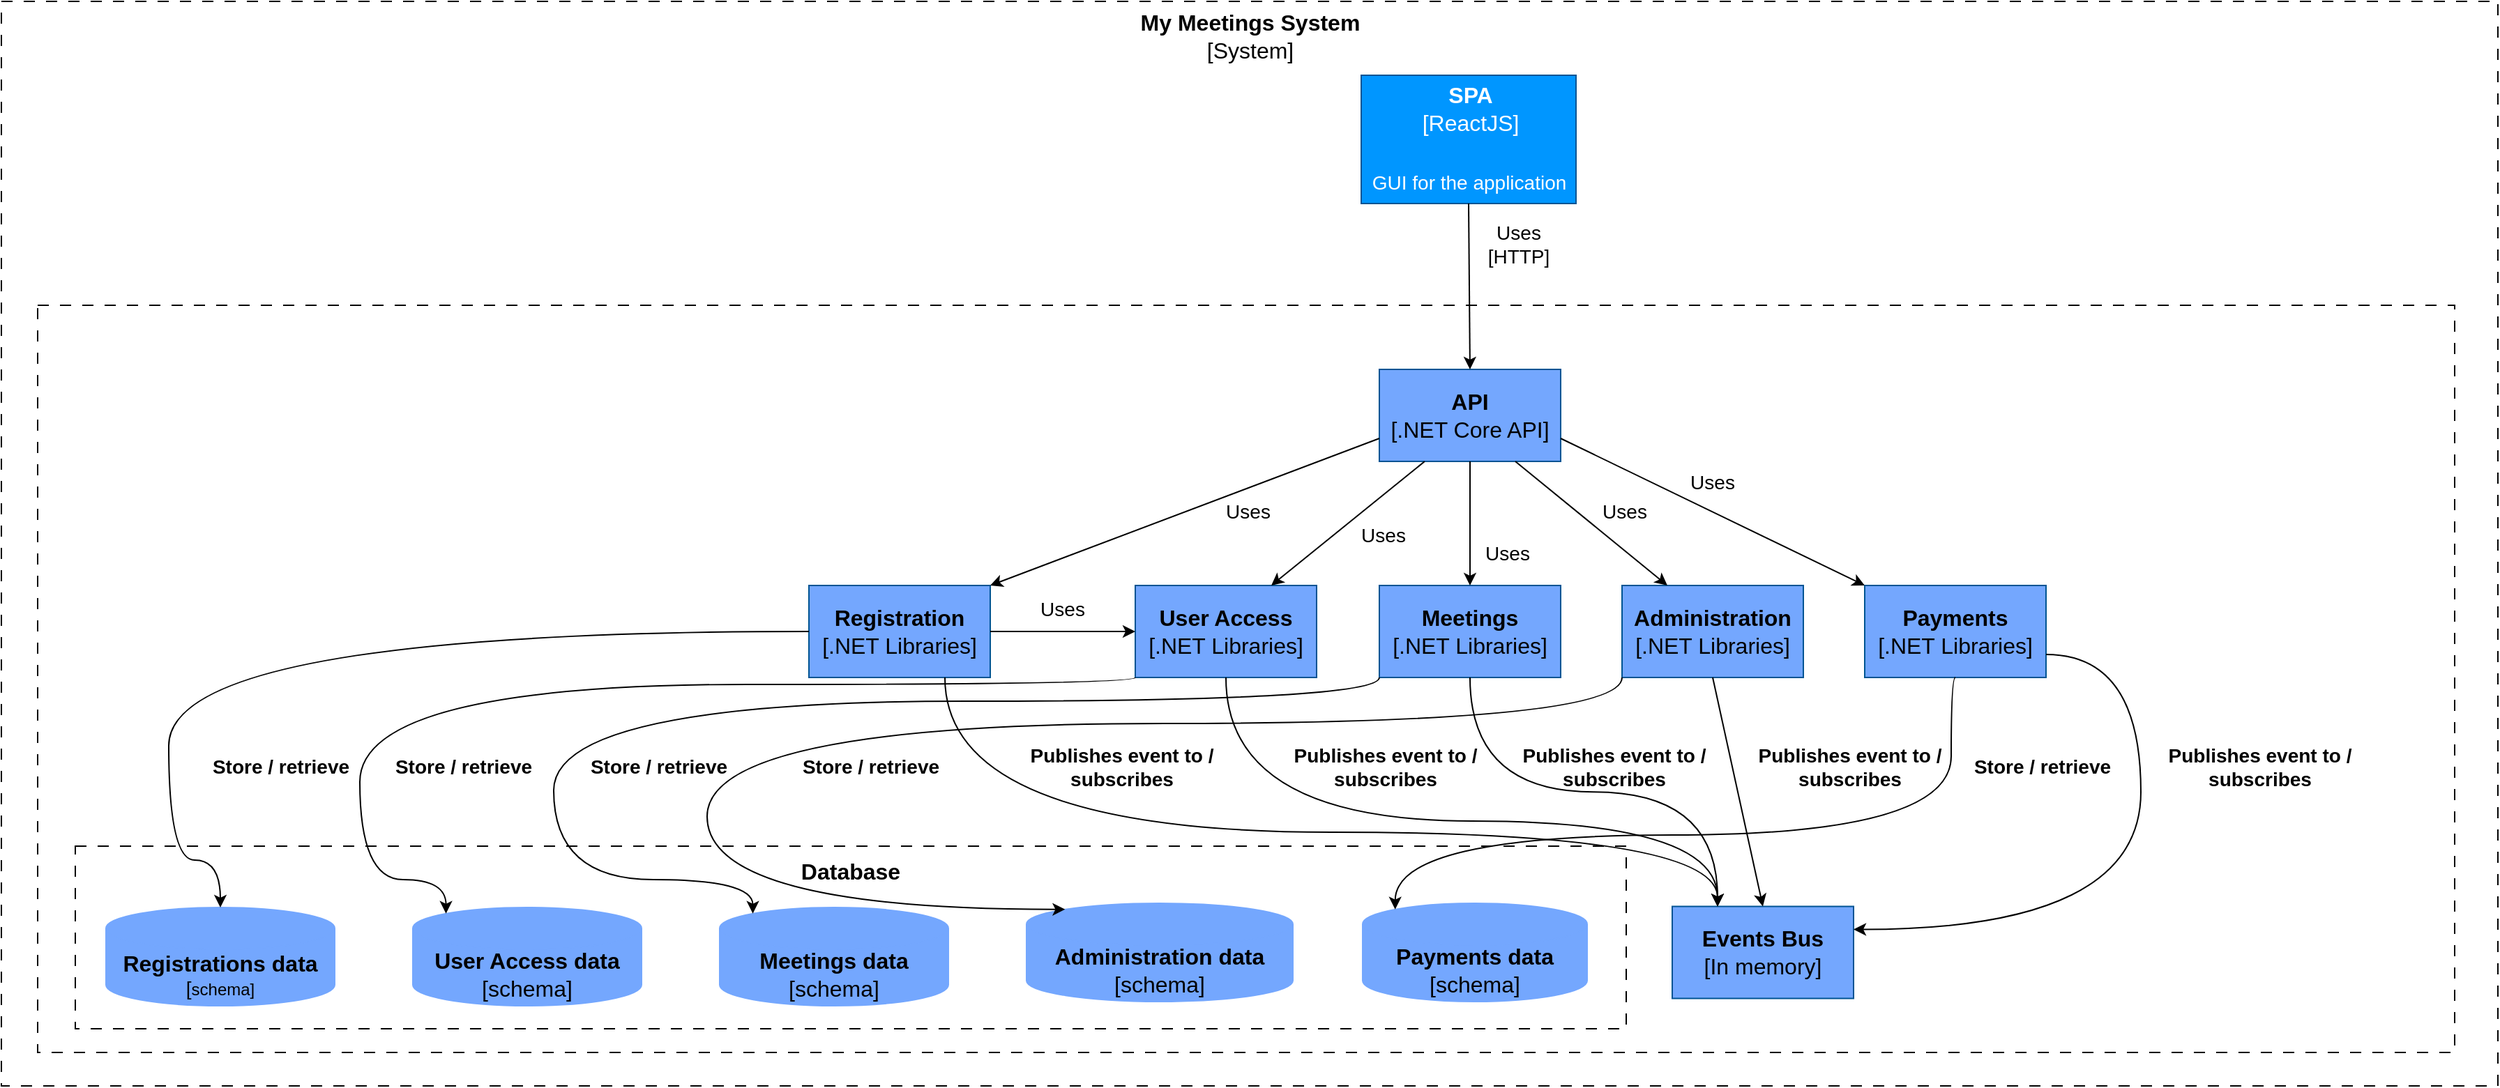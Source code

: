 <mxfile version="28.2.3">
  <diagram name="Trang-1" id="hvy8HmWsE409ZV-Au6v1">
    <mxGraphModel dx="1977" dy="1087" grid="0" gridSize="10" guides="1" tooltips="1" connect="1" arrows="1" fold="1" page="0" pageScale="1" pageWidth="827" pageHeight="1169" math="0" shadow="0">
      <root>
        <mxCell id="0" />
        <mxCell id="1" parent="0" />
        <mxCell id="uHIWX93eIG6VSl-sE2Iv-3" value="" style="rounded=0;whiteSpace=wrap;html=1;dashed=1;dashPattern=8 8;" vertex="1" parent="1">
          <mxGeometry x="-278" y="70" width="1790" height="778" as="geometry" />
        </mxCell>
        <mxCell id="uHIWX93eIG6VSl-sE2Iv-4" value="" style="rounded=0;whiteSpace=wrap;html=1;dashed=1;dashPattern=8 8;" vertex="1" parent="1">
          <mxGeometry x="-252" y="288" width="1733" height="536" as="geometry" />
        </mxCell>
        <mxCell id="uHIWX93eIG6VSl-sE2Iv-5" value="" style="rounded=0;whiteSpace=wrap;html=1;strokeColor=light-dark(#005493, #ededed);fillColor=light-dark(#0096ff, #ededed);" vertex="1" parent="1">
          <mxGeometry x="697" y="123" width="154" height="92" as="geometry" />
        </mxCell>
        <mxCell id="uHIWX93eIG6VSl-sE2Iv-6" value="&lt;font style=&quot;font-size: 16px;&quot; color=&quot;#ffffff&quot;&gt;&lt;span style=&quot;caret-color: rgb(255, 255, 255);&quot;&gt;&lt;b&gt;SPA&lt;/b&gt;&lt;/span&gt;&lt;/font&gt;&lt;div&gt;&lt;font style=&quot;font-size: 16px;&quot; color=&quot;#ffffff&quot;&gt;&lt;span style=&quot;caret-color: rgb(255, 255, 255);&quot;&gt;[ReactJS]&lt;/span&gt;&lt;/font&gt;&lt;/div&gt;" style="text;html=1;align=center;verticalAlign=middle;resizable=0;points=[];autosize=1;strokeColor=none;fillColor=none;" vertex="1" parent="1">
          <mxGeometry x="731.99" y="122" width="87" height="50" as="geometry" />
        </mxCell>
        <mxCell id="uHIWX93eIG6VSl-sE2Iv-7" value="&lt;font style=&quot;font-size: 14px;&quot;&gt;&lt;span style=&quot;caret-color: rgb(235, 235, 235); color: light-dark(rgb(255, 255, 255), rgb(35, 35, 35));&quot;&gt;GUI for the application&lt;/span&gt;&lt;/font&gt;" style="text;html=1;align=center;verticalAlign=middle;resizable=0;points=[];autosize=1;strokeColor=none;fillColor=none;" vertex="1" parent="1">
          <mxGeometry x="695.5" y="186" width="157" height="28" as="geometry" />
        </mxCell>
        <mxCell id="uHIWX93eIG6VSl-sE2Iv-8" value="&lt;font style=&quot;font-size: 16px;&quot;&gt;&lt;b&gt;My Meetings System&lt;/b&gt;&lt;/font&gt;&lt;div&gt;&lt;font style=&quot;font-size: 16px;&quot;&gt;[System]&lt;/font&gt;&lt;/div&gt;" style="text;html=1;align=center;verticalAlign=middle;whiteSpace=wrap;rounded=0;" vertex="1" parent="1">
          <mxGeometry x="513.57" y="80" width="206.87" height="30" as="geometry" />
        </mxCell>
        <mxCell id="uHIWX93eIG6VSl-sE2Iv-9" value="&lt;font style=&quot;font-size: 16px;&quot;&gt;&lt;b&gt;API&lt;/b&gt;&lt;/font&gt;&lt;div&gt;&lt;font style=&quot;font-size: 16px;&quot;&gt;[.NET Core API]&lt;/font&gt;&lt;/div&gt;" style="rounded=0;whiteSpace=wrap;html=1;strokeColor=light-dark(#005493, #ededed);fillColor=light-dark(#74a7fe, #ededed);" vertex="1" parent="1">
          <mxGeometry x="709.99" y="334" width="130" height="66" as="geometry" />
        </mxCell>
        <mxCell id="uHIWX93eIG6VSl-sE2Iv-10" value="&lt;font style=&quot;font-size: 16px;&quot;&gt;&lt;b&gt;Registration&lt;/b&gt;&lt;br&gt;&lt;/font&gt;&lt;div&gt;&lt;font style=&quot;font-size: 16px;&quot;&gt;[.NET Libraries]&lt;/font&gt;&lt;/div&gt;" style="rounded=0;whiteSpace=wrap;html=1;strokeColor=light-dark(#005493, #ededed);fillColor=light-dark(#74a7fe, #ededed);" vertex="1" parent="1">
          <mxGeometry x="301" y="489" width="130" height="66" as="geometry" />
        </mxCell>
        <mxCell id="uHIWX93eIG6VSl-sE2Iv-11" value="&lt;font style=&quot;font-size: 16px;&quot;&gt;&lt;b&gt;User Access&lt;/b&gt;&lt;br&gt;&lt;/font&gt;&lt;div&gt;&lt;font style=&quot;font-size: 16px;&quot;&gt;[.NET Libraries]&lt;/font&gt;&lt;/div&gt;" style="rounded=0;whiteSpace=wrap;html=1;strokeColor=light-dark(#005493, #ededed);fillColor=light-dark(#74a7fe, #ededed);" vertex="1" parent="1">
          <mxGeometry x="535" y="489" width="130" height="66" as="geometry" />
        </mxCell>
        <mxCell id="uHIWX93eIG6VSl-sE2Iv-12" value="&lt;font style=&quot;font-size: 16px;&quot;&gt;&lt;b&gt;Meetings&lt;/b&gt;&lt;br&gt;&lt;/font&gt;&lt;div&gt;&lt;font style=&quot;font-size: 16px;&quot;&gt;[.NET Libraries]&lt;/font&gt;&lt;/div&gt;" style="rounded=0;whiteSpace=wrap;html=1;strokeColor=light-dark(#005493, #ededed);fillColor=light-dark(#74a7fe, #ededed);" vertex="1" parent="1">
          <mxGeometry x="709.99" y="489" width="130" height="66" as="geometry" />
        </mxCell>
        <mxCell id="uHIWX93eIG6VSl-sE2Iv-13" value="&lt;font style=&quot;font-size: 16px;&quot;&gt;&lt;b&gt;Administration&lt;/b&gt;&lt;br&gt;&lt;/font&gt;&lt;div&gt;&lt;font style=&quot;font-size: 16px;&quot;&gt;[.NET Libraries]&lt;/font&gt;&lt;/div&gt;" style="rounded=0;whiteSpace=wrap;html=1;strokeColor=light-dark(#005493, #ededed);fillColor=light-dark(#74a7fe, #ededed);" vertex="1" parent="1">
          <mxGeometry x="884" y="489" width="130" height="66" as="geometry" />
        </mxCell>
        <mxCell id="uHIWX93eIG6VSl-sE2Iv-14" value="&lt;font style=&quot;font-size: 16px;&quot;&gt;&lt;b&gt;Payments&lt;/b&gt;&lt;br&gt;&lt;/font&gt;&lt;div&gt;&lt;font style=&quot;font-size: 16px;&quot;&gt;[.NET Libraries]&lt;/font&gt;&lt;/div&gt;" style="rounded=0;whiteSpace=wrap;html=1;strokeColor=light-dark(#005493, #ededed);fillColor=light-dark(#74a7fe, #ededed);" vertex="1" parent="1">
          <mxGeometry x="1058" y="489" width="130" height="66" as="geometry" />
        </mxCell>
        <mxCell id="uHIWX93eIG6VSl-sE2Iv-15" value="" style="endArrow=classic;html=1;rounded=0;exitX=0;exitY=0.75;exitDx=0;exitDy=0;entryX=1;entryY=0;entryDx=0;entryDy=0;" edge="1" parent="1" source="uHIWX93eIG6VSl-sE2Iv-9" target="uHIWX93eIG6VSl-sE2Iv-10">
          <mxGeometry width="50" height="50" relative="1" as="geometry">
            <mxPoint x="837" y="554" as="sourcePoint" />
            <mxPoint x="887" y="504" as="targetPoint" />
          </mxGeometry>
        </mxCell>
        <mxCell id="uHIWX93eIG6VSl-sE2Iv-16" value="" style="endArrow=classic;html=1;rounded=0;exitX=0.25;exitY=1;exitDx=0;exitDy=0;entryX=0.75;entryY=0;entryDx=0;entryDy=0;" edge="1" parent="1" source="uHIWX93eIG6VSl-sE2Iv-9" target="uHIWX93eIG6VSl-sE2Iv-11">
          <mxGeometry width="50" height="50" relative="1" as="geometry">
            <mxPoint x="837" y="554" as="sourcePoint" />
            <mxPoint x="887" y="504" as="targetPoint" />
          </mxGeometry>
        </mxCell>
        <mxCell id="uHIWX93eIG6VSl-sE2Iv-17" value="" style="endArrow=classic;html=1;rounded=0;exitX=0.5;exitY=1;exitDx=0;exitDy=0;entryX=0.5;entryY=0;entryDx=0;entryDy=0;" edge="1" parent="1" source="uHIWX93eIG6VSl-sE2Iv-9" target="uHIWX93eIG6VSl-sE2Iv-12">
          <mxGeometry width="50" height="50" relative="1" as="geometry">
            <mxPoint x="837" y="554" as="sourcePoint" />
            <mxPoint x="887" y="504" as="targetPoint" />
          </mxGeometry>
        </mxCell>
        <mxCell id="uHIWX93eIG6VSl-sE2Iv-18" value="" style="endArrow=classic;html=1;rounded=0;exitX=0.75;exitY=1;exitDx=0;exitDy=0;entryX=0.25;entryY=0;entryDx=0;entryDy=0;" edge="1" parent="1" source="uHIWX93eIG6VSl-sE2Iv-9" target="uHIWX93eIG6VSl-sE2Iv-13">
          <mxGeometry width="50" height="50" relative="1" as="geometry">
            <mxPoint x="837" y="554" as="sourcePoint" />
            <mxPoint x="887" y="504" as="targetPoint" />
          </mxGeometry>
        </mxCell>
        <mxCell id="uHIWX93eIG6VSl-sE2Iv-19" value="" style="endArrow=classic;html=1;rounded=0;exitX=1;exitY=0.75;exitDx=0;exitDy=0;entryX=0;entryY=0;entryDx=0;entryDy=0;" edge="1" parent="1" source="uHIWX93eIG6VSl-sE2Iv-9" target="uHIWX93eIG6VSl-sE2Iv-14">
          <mxGeometry width="50" height="50" relative="1" as="geometry">
            <mxPoint x="837" y="554" as="sourcePoint" />
            <mxPoint x="887" y="504" as="targetPoint" />
          </mxGeometry>
        </mxCell>
        <mxCell id="uHIWX93eIG6VSl-sE2Iv-20" value="" style="endArrow=classic;html=1;rounded=0;exitX=1;exitY=0.5;exitDx=0;exitDy=0;entryX=0;entryY=0.5;entryDx=0;entryDy=0;" edge="1" parent="1" source="uHIWX93eIG6VSl-sE2Iv-10" target="uHIWX93eIG6VSl-sE2Iv-11">
          <mxGeometry width="50" height="50" relative="1" as="geometry">
            <mxPoint x="837" y="554" as="sourcePoint" />
            <mxPoint x="887" y="504" as="targetPoint" />
          </mxGeometry>
        </mxCell>
        <mxCell id="uHIWX93eIG6VSl-sE2Iv-21" value="&lt;font style=&quot;font-size: 14px;&quot;&gt;Uses&lt;/font&gt;" style="text;html=1;align=center;verticalAlign=middle;whiteSpace=wrap;rounded=0;" vertex="1" parent="1">
          <mxGeometry x="453" y="491" width="60" height="30" as="geometry" />
        </mxCell>
        <mxCell id="uHIWX93eIG6VSl-sE2Iv-22" value="&lt;font style=&quot;font-size: 14px;&quot;&gt;Uses&lt;/font&gt;" style="text;html=1;align=center;verticalAlign=middle;whiteSpace=wrap;rounded=0;" vertex="1" parent="1">
          <mxGeometry x="586" y="421" width="60" height="30" as="geometry" />
        </mxCell>
        <mxCell id="uHIWX93eIG6VSl-sE2Iv-23" value="&lt;font style=&quot;font-size: 14px;&quot;&gt;Uses&lt;/font&gt;" style="text;html=1;align=center;verticalAlign=middle;whiteSpace=wrap;rounded=0;" vertex="1" parent="1">
          <mxGeometry x="682.5" y="438" width="60" height="30" as="geometry" />
        </mxCell>
        <mxCell id="uHIWX93eIG6VSl-sE2Iv-24" value="&lt;font style=&quot;font-size: 14px;&quot;&gt;Uses&lt;/font&gt;" style="text;html=1;align=center;verticalAlign=middle;whiteSpace=wrap;rounded=0;" vertex="1" parent="1">
          <mxGeometry x="772" y="451" width="60" height="30" as="geometry" />
        </mxCell>
        <mxCell id="uHIWX93eIG6VSl-sE2Iv-25" value="&lt;font style=&quot;font-size: 14px;&quot;&gt;Uses&lt;/font&gt;" style="text;html=1;align=center;verticalAlign=middle;whiteSpace=wrap;rounded=0;" vertex="1" parent="1">
          <mxGeometry x="856" y="421" width="60" height="30" as="geometry" />
        </mxCell>
        <mxCell id="uHIWX93eIG6VSl-sE2Iv-26" value="&lt;font style=&quot;font-size: 14px;&quot;&gt;Uses&lt;/font&gt;" style="text;html=1;align=center;verticalAlign=middle;whiteSpace=wrap;rounded=0;" vertex="1" parent="1">
          <mxGeometry x="919" y="400" width="60" height="30" as="geometry" />
        </mxCell>
        <mxCell id="uHIWX93eIG6VSl-sE2Iv-27" value="" style="rounded=0;whiteSpace=wrap;html=1;dashed=1;dashPattern=8 8;" vertex="1" parent="1">
          <mxGeometry x="-225" y="676" width="1112" height="131" as="geometry" />
        </mxCell>
        <mxCell id="uHIWX93eIG6VSl-sE2Iv-29" value="&lt;b&gt;&lt;font style=&quot;font-size: 16px;&quot;&gt;Registrations data&lt;/font&gt;&lt;/b&gt;&lt;div&gt;&lt;font style=&quot;font-size: 14px;&quot;&gt;[&lt;/font&gt;&lt;font&gt;schema]&lt;/font&gt;&lt;/div&gt;" style="shape=cylinder3;whiteSpace=wrap;html=1;boundedLbl=1;backgroundOutline=1;size=15;strokeColor=light-dark(#74a7fe, #EDEDED);fillColor=light-dark(#74a7fe, #ededed);" vertex="1" parent="1">
          <mxGeometry x="-203" y="720" width="164" height="70.5" as="geometry" />
        </mxCell>
        <mxCell id="uHIWX93eIG6VSl-sE2Iv-30" value="&lt;font style=&quot;font-size: 16px;&quot;&gt;&lt;b&gt;User Access data&lt;/b&gt;&lt;br&gt;&lt;/font&gt;&lt;div&gt;&lt;font style=&quot;font-size: 16px;&quot;&gt;&lt;font&gt;[&lt;/font&gt;&lt;font&gt;schema]&lt;/font&gt;&lt;/font&gt;&lt;/div&gt;" style="shape=cylinder3;whiteSpace=wrap;html=1;boundedLbl=1;backgroundOutline=1;size=15;strokeColor=light-dark(#74a7fe, #EDEDED);fillColor=light-dark(#74a7fe, #ededed);" vertex="1" parent="1">
          <mxGeometry x="17" y="720" width="164" height="70.5" as="geometry" />
        </mxCell>
        <mxCell id="uHIWX93eIG6VSl-sE2Iv-31" value="&lt;font style=&quot;font-size: 16px;&quot;&gt;&lt;b&gt;Meetings data&lt;/b&gt;&lt;br&gt;&lt;/font&gt;&lt;div&gt;&lt;font style=&quot;font-size: 16px;&quot;&gt;&lt;font&gt;[&lt;/font&gt;&lt;font&gt;schema]&lt;/font&gt;&lt;/font&gt;&lt;/div&gt;" style="shape=cylinder3;whiteSpace=wrap;html=1;boundedLbl=1;backgroundOutline=1;size=15;strokeColor=light-dark(#74a7fe, #EDEDED);fillColor=light-dark(#74a7fe, #ededed);" vertex="1" parent="1">
          <mxGeometry x="237" y="720" width="164" height="70.5" as="geometry" />
        </mxCell>
        <mxCell id="uHIWX93eIG6VSl-sE2Iv-32" value="&lt;font style=&quot;font-size: 16px;&quot;&gt;&lt;b&gt;Administration data&lt;/b&gt;&lt;br&gt;&lt;/font&gt;&lt;div&gt;&lt;font style=&quot;font-size: 16px;&quot;&gt;&lt;font&gt;[&lt;/font&gt;&lt;font&gt;schema]&lt;/font&gt;&lt;/font&gt;&lt;/div&gt;" style="shape=cylinder3;whiteSpace=wrap;html=1;boundedLbl=1;backgroundOutline=1;size=15;strokeColor=light-dark(#74a7fe, #EDEDED);fillColor=light-dark(#74a7fe, #ededed);" vertex="1" parent="1">
          <mxGeometry x="457" y="717" width="191" height="70.5" as="geometry" />
        </mxCell>
        <mxCell id="uHIWX93eIG6VSl-sE2Iv-33" value="&lt;font style=&quot;font-size: 16px;&quot;&gt;&lt;b&gt;Payments data&lt;/b&gt;&lt;br&gt;&lt;/font&gt;&lt;div&gt;&lt;font style=&quot;font-size: 16px;&quot;&gt;&lt;font&gt;[&lt;/font&gt;&lt;font&gt;schema]&lt;/font&gt;&lt;/font&gt;&lt;/div&gt;" style="shape=cylinder3;whiteSpace=wrap;html=1;boundedLbl=1;backgroundOutline=1;size=15;strokeColor=light-dark(#74a7fe, #EDEDED);fillColor=light-dark(#74a7fe, #ededed);" vertex="1" parent="1">
          <mxGeometry x="698" y="717" width="161" height="70.5" as="geometry" />
        </mxCell>
        <mxCell id="uHIWX93eIG6VSl-sE2Iv-34" value="&lt;font style=&quot;font-size: 16px;&quot;&gt;&lt;b&gt;Events Bus&lt;/b&gt;&lt;br&gt;&lt;/font&gt;&lt;div&gt;&lt;font style=&quot;font-size: 16px;&quot;&gt;[In memory]&lt;/font&gt;&lt;/div&gt;" style="rounded=0;whiteSpace=wrap;html=1;strokeColor=light-dark(#005493, #ededed);fillColor=light-dark(#74a7fe, #ededed);" vertex="1" parent="1">
          <mxGeometry x="920" y="719.25" width="130" height="66" as="geometry" />
        </mxCell>
        <mxCell id="uHIWX93eIG6VSl-sE2Iv-35" value="" style="endArrow=classic;html=1;rounded=0;exitX=0;exitY=0.5;exitDx=0;exitDy=0;entryX=0.5;entryY=0;entryDx=0;entryDy=0;entryPerimeter=0;edgeStyle=orthogonalEdgeStyle;curved=1;" edge="1" parent="1" source="uHIWX93eIG6VSl-sE2Iv-10" target="uHIWX93eIG6VSl-sE2Iv-29">
          <mxGeometry width="50" height="50" relative="1" as="geometry">
            <mxPoint x="124" y="554" as="sourcePoint" />
            <mxPoint x="174" y="504" as="targetPoint" />
            <Array as="points">
              <mxPoint x="-158" y="522" />
              <mxPoint x="-158" y="686" />
              <mxPoint x="-121" y="686" />
            </Array>
          </mxGeometry>
        </mxCell>
        <mxCell id="uHIWX93eIG6VSl-sE2Iv-36" value="" style="endArrow=classic;html=1;rounded=0;exitX=0;exitY=1;exitDx=0;exitDy=0;entryX=0.145;entryY=0;entryDx=0;entryDy=4.35;entryPerimeter=0;edgeStyle=orthogonalEdgeStyle;curved=1;" edge="1" parent="1" source="uHIWX93eIG6VSl-sE2Iv-11" target="uHIWX93eIG6VSl-sE2Iv-30">
          <mxGeometry width="50" height="50" relative="1" as="geometry">
            <mxPoint x="124" y="554" as="sourcePoint" />
            <mxPoint x="174" y="504" as="targetPoint" />
            <Array as="points">
              <mxPoint x="535" y="560" />
              <mxPoint x="-21" y="560" />
              <mxPoint x="-21" y="700" />
              <mxPoint x="41" y="700" />
            </Array>
          </mxGeometry>
        </mxCell>
        <mxCell id="uHIWX93eIG6VSl-sE2Iv-37" value="" style="endArrow=classic;html=1;rounded=0;exitX=0;exitY=1;exitDx=0;exitDy=0;entryX=0.145;entryY=0;entryDx=0;entryDy=4.35;entryPerimeter=0;edgeStyle=orthogonalEdgeStyle;curved=1;" edge="1" parent="1" source="uHIWX93eIG6VSl-sE2Iv-12" target="uHIWX93eIG6VSl-sE2Iv-31">
          <mxGeometry width="50" height="50" relative="1" as="geometry">
            <mxPoint x="124" y="554" as="sourcePoint" />
            <mxPoint x="174" y="504" as="targetPoint" />
            <Array as="points">
              <mxPoint x="710" y="572" />
              <mxPoint x="118" y="572" />
              <mxPoint x="118" y="700" />
              <mxPoint x="261" y="700" />
            </Array>
          </mxGeometry>
        </mxCell>
        <mxCell id="uHIWX93eIG6VSl-sE2Iv-38" value="" style="endArrow=classic;html=1;rounded=0;exitX=0;exitY=1;exitDx=0;exitDy=0;entryX=0.145;entryY=0;entryDx=0;entryDy=4.35;entryPerimeter=0;edgeStyle=orthogonalEdgeStyle;curved=1;" edge="1" parent="1" source="uHIWX93eIG6VSl-sE2Iv-13" target="uHIWX93eIG6VSl-sE2Iv-32">
          <mxGeometry width="50" height="50" relative="1" as="geometry">
            <mxPoint x="333" y="554" as="sourcePoint" />
            <mxPoint x="383" y="504" as="targetPoint" />
            <Array as="points">
              <mxPoint x="884" y="588" />
              <mxPoint x="228" y="588" />
              <mxPoint x="228" y="721" />
            </Array>
          </mxGeometry>
        </mxCell>
        <mxCell id="uHIWX93eIG6VSl-sE2Iv-39" value="" style="endArrow=classic;html=1;rounded=0;exitX=0.5;exitY=1;exitDx=0;exitDy=0;entryX=0.145;entryY=0;entryDx=0;entryDy=4.35;entryPerimeter=0;edgeStyle=orthogonalEdgeStyle;curved=1;" edge="1" parent="1" source="uHIWX93eIG6VSl-sE2Iv-14" target="uHIWX93eIG6VSl-sE2Iv-33">
          <mxGeometry width="50" height="50" relative="1" as="geometry">
            <mxPoint x="624" y="554" as="sourcePoint" />
            <mxPoint x="674" y="504" as="targetPoint" />
            <Array as="points">
              <mxPoint x="1120" y="555" />
              <mxPoint x="1120" y="668" />
              <mxPoint x="721" y="668" />
            </Array>
          </mxGeometry>
        </mxCell>
        <mxCell id="uHIWX93eIG6VSl-sE2Iv-40" value="" style="endArrow=classic;html=1;rounded=0;exitX=0.75;exitY=1;exitDx=0;exitDy=0;entryX=0.25;entryY=0;entryDx=0;entryDy=0;edgeStyle=orthogonalEdgeStyle;curved=1;" edge="1" parent="1" source="uHIWX93eIG6VSl-sE2Iv-10" target="uHIWX93eIG6VSl-sE2Iv-34">
          <mxGeometry width="50" height="50" relative="1" as="geometry">
            <mxPoint x="604" y="554" as="sourcePoint" />
            <mxPoint x="654" y="504" as="targetPoint" />
            <Array as="points">
              <mxPoint x="398" y="666" />
              <mxPoint x="953" y="666" />
            </Array>
          </mxGeometry>
        </mxCell>
        <mxCell id="uHIWX93eIG6VSl-sE2Iv-41" value="" style="endArrow=classic;html=1;rounded=0;exitX=0.5;exitY=1;exitDx=0;exitDy=0;entryX=0.25;entryY=0;entryDx=0;entryDy=0;edgeStyle=orthogonalEdgeStyle;curved=1;" edge="1" parent="1" source="uHIWX93eIG6VSl-sE2Iv-11" target="uHIWX93eIG6VSl-sE2Iv-34">
          <mxGeometry width="50" height="50" relative="1" as="geometry">
            <mxPoint x="604" y="554" as="sourcePoint" />
            <mxPoint x="654" y="504" as="targetPoint" />
            <Array as="points">
              <mxPoint x="600" y="658" />
              <mxPoint x="953" y="658" />
            </Array>
          </mxGeometry>
        </mxCell>
        <mxCell id="uHIWX93eIG6VSl-sE2Iv-42" value="" style="endArrow=classic;html=1;rounded=0;exitX=0.5;exitY=1;exitDx=0;exitDy=0;entryX=0.25;entryY=0;entryDx=0;entryDy=0;edgeStyle=orthogonalEdgeStyle;curved=1;" edge="1" parent="1" source="uHIWX93eIG6VSl-sE2Iv-12" target="uHIWX93eIG6VSl-sE2Iv-34">
          <mxGeometry width="50" height="50" relative="1" as="geometry">
            <mxPoint x="604" y="554" as="sourcePoint" />
            <mxPoint x="654" y="504" as="targetPoint" />
          </mxGeometry>
        </mxCell>
        <mxCell id="uHIWX93eIG6VSl-sE2Iv-43" value="" style="endArrow=classic;html=1;rounded=0;exitX=0.5;exitY=1;exitDx=0;exitDy=0;entryX=0.5;entryY=0;entryDx=0;entryDy=0;" edge="1" parent="1" source="uHIWX93eIG6VSl-sE2Iv-13" target="uHIWX93eIG6VSl-sE2Iv-34">
          <mxGeometry width="50" height="50" relative="1" as="geometry">
            <mxPoint x="604" y="554" as="sourcePoint" />
            <mxPoint x="654" y="504" as="targetPoint" />
          </mxGeometry>
        </mxCell>
        <mxCell id="uHIWX93eIG6VSl-sE2Iv-44" value="" style="endArrow=classic;html=1;rounded=0;exitX=1;exitY=0.75;exitDx=0;exitDy=0;entryX=1;entryY=0.25;entryDx=0;entryDy=0;edgeStyle=orthogonalEdgeStyle;curved=1;" edge="1" parent="1" source="uHIWX93eIG6VSl-sE2Iv-14" target="uHIWX93eIG6VSl-sE2Iv-34">
          <mxGeometry width="50" height="50" relative="1" as="geometry">
            <mxPoint x="357" y="554" as="sourcePoint" />
            <mxPoint x="407" y="504" as="targetPoint" />
            <Array as="points">
              <mxPoint x="1256" y="538" />
              <mxPoint x="1256" y="736" />
            </Array>
          </mxGeometry>
        </mxCell>
        <mxCell id="uHIWX93eIG6VSl-sE2Iv-45" value="&lt;font style=&quot;font-size: 14px;&quot;&gt;&lt;b&gt;Store / retrieve&lt;/b&gt;&lt;/font&gt;" style="text;html=1;align=center;verticalAlign=middle;whiteSpace=wrap;rounded=0;" vertex="1" parent="1">
          <mxGeometry x="-133" y="604" width="111" height="30" as="geometry" />
        </mxCell>
        <mxCell id="uHIWX93eIG6VSl-sE2Iv-46" value="&lt;font style=&quot;font-size: 14px;&quot;&gt;&lt;b&gt;Store / retrieve&lt;/b&gt;&lt;/font&gt;" style="text;html=1;align=center;verticalAlign=middle;whiteSpace=wrap;rounded=0;" vertex="1" parent="1">
          <mxGeometry x="-2" y="604" width="111" height="30" as="geometry" />
        </mxCell>
        <mxCell id="uHIWX93eIG6VSl-sE2Iv-47" value="&lt;font style=&quot;font-size: 14px;&quot;&gt;&lt;b&gt;Store / retrieve&lt;/b&gt;&lt;/font&gt;" style="text;html=1;align=center;verticalAlign=middle;whiteSpace=wrap;rounded=0;" vertex="1" parent="1">
          <mxGeometry x="138" y="604" width="111" height="30" as="geometry" />
        </mxCell>
        <mxCell id="uHIWX93eIG6VSl-sE2Iv-48" value="&lt;font style=&quot;font-size: 14px;&quot;&gt;&lt;b&gt;Store / retrieve&lt;/b&gt;&lt;/font&gt;" style="text;html=1;align=center;verticalAlign=middle;whiteSpace=wrap;rounded=0;" vertex="1" parent="1">
          <mxGeometry x="290" y="604" width="111" height="30" as="geometry" />
        </mxCell>
        <mxCell id="uHIWX93eIG6VSl-sE2Iv-49" style="edgeStyle=orthogonalEdgeStyle;rounded=0;orthogonalLoop=1;jettySize=auto;html=1;exitX=0.5;exitY=1;exitDx=0;exitDy=0;" edge="1" parent="1" source="uHIWX93eIG6VSl-sE2Iv-45" target="uHIWX93eIG6VSl-sE2Iv-45">
          <mxGeometry relative="1" as="geometry" />
        </mxCell>
        <mxCell id="uHIWX93eIG6VSl-sE2Iv-50" value="&lt;font style=&quot;font-size: 14px;&quot;&gt;&lt;b&gt;Publishes event to / subscribes&lt;/b&gt;&lt;/font&gt;" style="text;html=1;align=center;verticalAlign=middle;whiteSpace=wrap;rounded=0;" vertex="1" parent="1">
          <mxGeometry x="457" y="604" width="137" height="30" as="geometry" />
        </mxCell>
        <mxCell id="uHIWX93eIG6VSl-sE2Iv-51" value="&lt;font style=&quot;font-size: 14px;&quot;&gt;&lt;b&gt;Publishes event to / subscribes&lt;/b&gt;&lt;/font&gt;" style="text;html=1;align=center;verticalAlign=middle;whiteSpace=wrap;rounded=0;" vertex="1" parent="1">
          <mxGeometry x="646" y="604" width="137" height="30" as="geometry" />
        </mxCell>
        <mxCell id="uHIWX93eIG6VSl-sE2Iv-52" value="&lt;font style=&quot;font-size: 14px;&quot;&gt;&lt;b&gt;Publishes event to / subscribes&lt;/b&gt;&lt;/font&gt;" style="text;html=1;align=center;verticalAlign=middle;whiteSpace=wrap;rounded=0;" vertex="1" parent="1">
          <mxGeometry x="809.99" y="604" width="137" height="30" as="geometry" />
        </mxCell>
        <mxCell id="uHIWX93eIG6VSl-sE2Iv-53" value="&lt;font style=&quot;font-size: 14px;&quot;&gt;&lt;b&gt;Publishes event to / subscribes&lt;/b&gt;&lt;/font&gt;" style="text;html=1;align=center;verticalAlign=middle;whiteSpace=wrap;rounded=0;" vertex="1" parent="1">
          <mxGeometry x="979" y="604" width="137" height="30" as="geometry" />
        </mxCell>
        <mxCell id="uHIWX93eIG6VSl-sE2Iv-54" value="&lt;font style=&quot;font-size: 14px;&quot;&gt;&lt;b&gt;Store / retrieve&lt;/b&gt;&lt;/font&gt;" style="text;html=1;align=center;verticalAlign=middle;whiteSpace=wrap;rounded=0;" vertex="1" parent="1">
          <mxGeometry x="1130" y="604" width="111" height="30" as="geometry" />
        </mxCell>
        <mxCell id="uHIWX93eIG6VSl-sE2Iv-55" value="&lt;font style=&quot;font-size: 14px;&quot;&gt;&lt;b&gt;Publishes event to / subscribes&lt;/b&gt;&lt;/font&gt;" style="text;html=1;align=center;verticalAlign=middle;whiteSpace=wrap;rounded=0;" vertex="1" parent="1">
          <mxGeometry x="1273" y="604" width="137" height="30" as="geometry" />
        </mxCell>
        <mxCell id="uHIWX93eIG6VSl-sE2Iv-56" value="&lt;font style=&quot;font-size: 16px;&quot;&gt;&lt;b&gt;Database&lt;/b&gt;&lt;/font&gt;" style="text;html=1;align=center;verticalAlign=middle;whiteSpace=wrap;rounded=0;" vertex="1" parent="1">
          <mxGeometry x="301" y="679" width="60" height="30" as="geometry" />
        </mxCell>
        <mxCell id="uHIWX93eIG6VSl-sE2Iv-57" value="" style="endArrow=classic;html=1;rounded=0;exitX=0.5;exitY=1;exitDx=0;exitDy=0;entryX=0.5;entryY=0;entryDx=0;entryDy=0;" edge="1" parent="1" source="uHIWX93eIG6VSl-sE2Iv-5" target="uHIWX93eIG6VSl-sE2Iv-9">
          <mxGeometry width="50" height="50" relative="1" as="geometry">
            <mxPoint x="773.17" y="218" as="sourcePoint" />
            <mxPoint x="773.17" y="307" as="targetPoint" />
          </mxGeometry>
        </mxCell>
        <mxCell id="uHIWX93eIG6VSl-sE2Iv-58" value="&lt;font style=&quot;font-size: 14px;&quot;&gt;Uses&lt;/font&gt;&lt;div&gt;&lt;font style=&quot;font-size: 14px;&quot;&gt;[HTTP]&lt;/font&gt;&lt;/div&gt;" style="text;html=1;align=center;verticalAlign=middle;whiteSpace=wrap;rounded=0;" vertex="1" parent="1">
          <mxGeometry x="779.99" y="229" width="60" height="30" as="geometry" />
        </mxCell>
      </root>
    </mxGraphModel>
  </diagram>
</mxfile>
